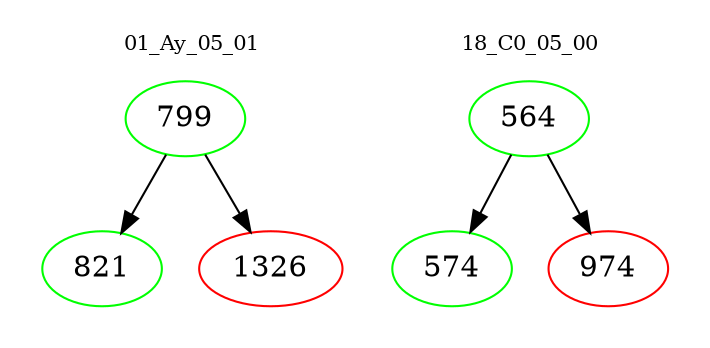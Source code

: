 digraph{
subgraph cluster_0 {
color = white
label = "01_Ay_05_01";
fontsize=10;
T0_799 [label="799", color="green"]
T0_799 -> T0_821 [color="black"]
T0_821 [label="821", color="green"]
T0_799 -> T0_1326 [color="black"]
T0_1326 [label="1326", color="red"]
}
subgraph cluster_1 {
color = white
label = "18_C0_05_00";
fontsize=10;
T1_564 [label="564", color="green"]
T1_564 -> T1_574 [color="black"]
T1_574 [label="574", color="green"]
T1_564 -> T1_974 [color="black"]
T1_974 [label="974", color="red"]
}
}
